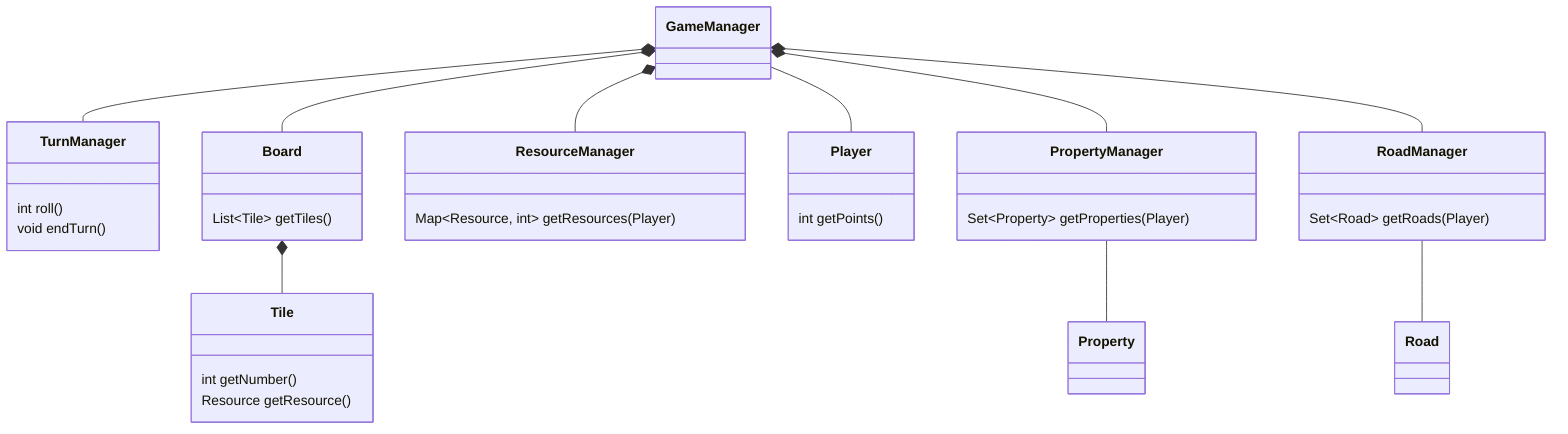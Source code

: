 classDiagram
    class GameManager {
    }
    class TurnManager {
        int roll()
        void endTurn()
    }
    class Board {
        List~Tile~ getTiles()
    }
    class ResourceManager {
        Map~Resource, int~ getResources(Player)
    }
    class Player {
        int getPoints()
    }
    class Tile {
        int getNumber()
        Resource getResource()
    }
    class PropertyManager {
        Set~Property~ getProperties(Player)
    }
    class RoadManager {
        Set~Road~ getRoads(Player)
    }
    GameManager *-- Board
    GameManager *-- ResourceManager
    GameManager *-- TurnManager
    GameManager *-- PropertyManager
    GameManager *-- RoadManager
    Board *-- Tile
    PropertyManager -- Property
    RoadManager -- Road
    GameManager -- Player